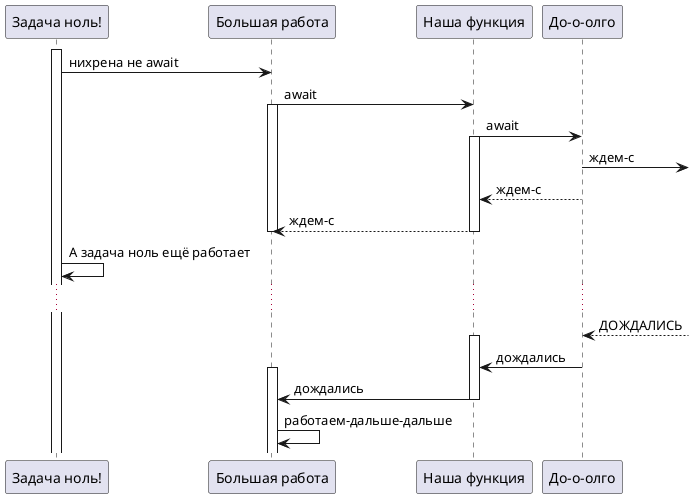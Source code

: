 @startuml async/await

participant "Задача ноль!" as t0

participant "Большая работа" as t1
participant "Наша функция" as t2
participant "До-о-олго" as lng

activate t0
t0 -> t1 : нихрена не await

t1 -> t2 : await
activate t1
t2 -> lng : await
activate t2
lng -> : ждем-с
lng --> t2 : ждем-с
t2 --> t1 : ждем-с
deactivate t1
deactivate t2


t0 -> t0 : А задача ноль ещё работает
...
lng <-- : ДОЖДАЛИСЬ
activate t2
lng -> t2: дождались
activate t1
t2 -> t1 : дождались
deactivate t2
t1 -> t1 : работаем-дальше-дальше
@enduml